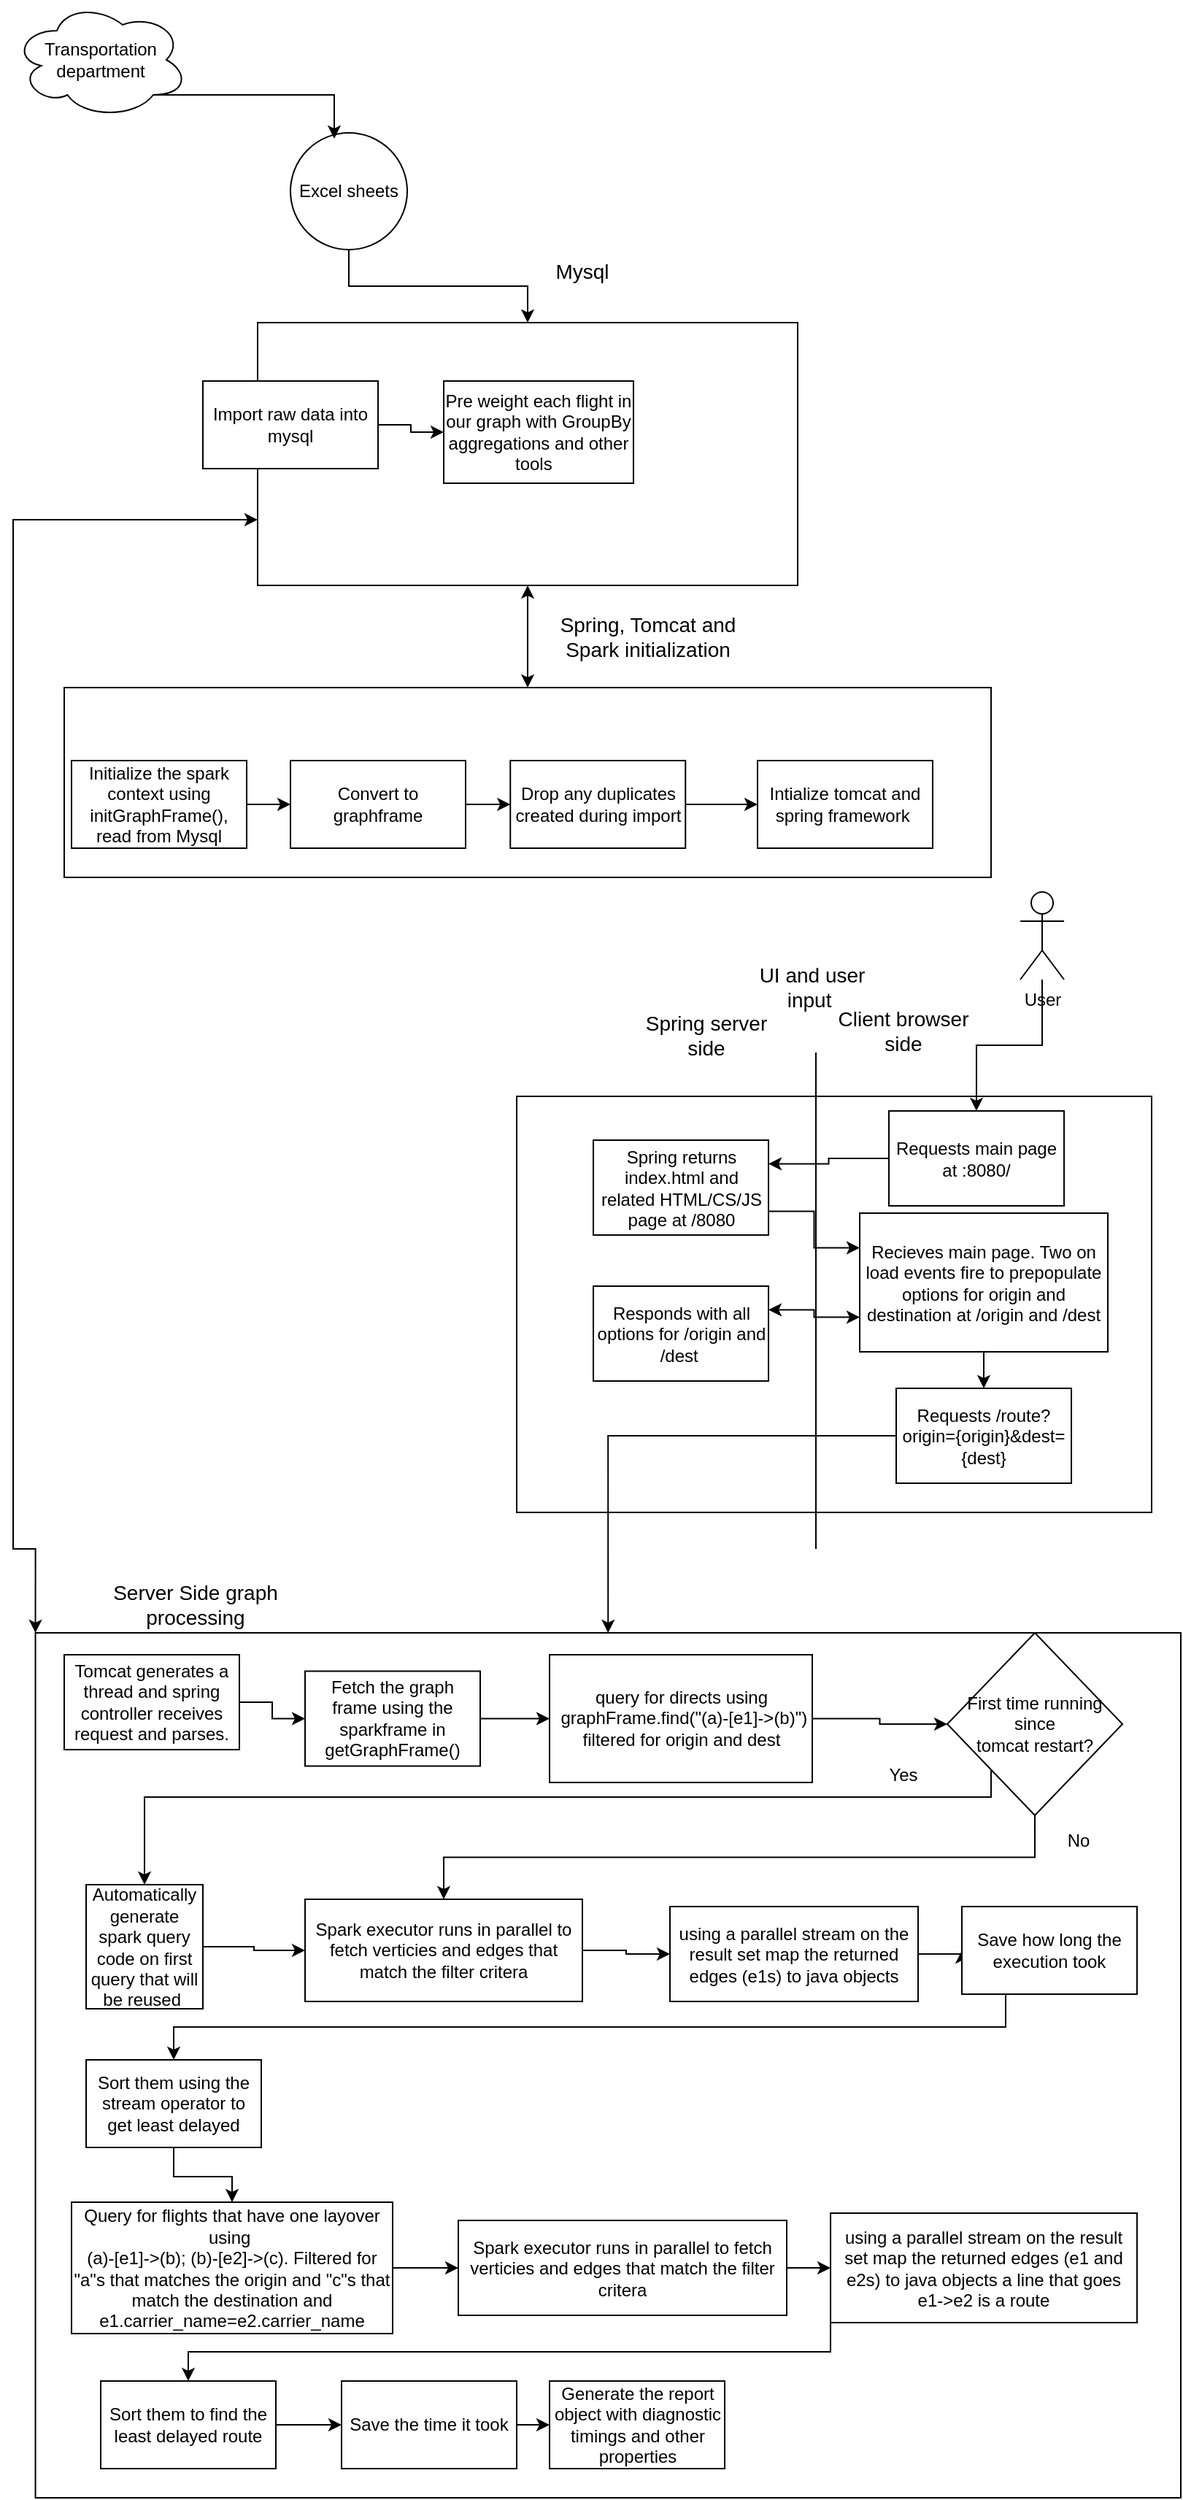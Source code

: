 <mxfile version="22.1.4" type="github">
  <diagram name="Page-1" id="JJKvroaF8k0bOpbIL52W">
    <mxGraphModel dx="930" dy="744" grid="1" gridSize="10" guides="1" tooltips="1" connect="1" arrows="1" fold="1" page="1" pageScale="1" pageWidth="850" pageHeight="1100" math="0" shadow="0">
      <root>
        <mxCell id="0" />
        <mxCell id="1" parent="0" />
        <mxCell id="FXpq7J4yFmvmXV9Q6pKy-30" value="" style="rounded=0;whiteSpace=wrap;html=1;" parent="1" vertex="1">
          <mxGeometry x="365.01" y="780" width="435" height="285" as="geometry" />
        </mxCell>
        <mxCell id="ejTTFvZG0yE6dTBXoJbS-35" style="edgeStyle=orthogonalEdgeStyle;rounded=0;orthogonalLoop=1;jettySize=auto;html=1;exitX=0.5;exitY=1;exitDx=0;exitDy=0;entryX=0.5;entryY=0;entryDx=0;entryDy=0;" parent="1" source="ejTTFvZG0yE6dTBXoJbS-1" target="ejTTFvZG0yE6dTBXoJbS-29" edge="1">
          <mxGeometry relative="1" as="geometry" />
        </mxCell>
        <mxCell id="ejTTFvZG0yE6dTBXoJbS-1" value="Excel sheets" style="ellipse;whiteSpace=wrap;html=1;aspect=fixed;" parent="1" vertex="1">
          <mxGeometry x="210" y="120" width="80" height="80" as="geometry" />
        </mxCell>
        <mxCell id="ejTTFvZG0yE6dTBXoJbS-3" style="edgeStyle=orthogonalEdgeStyle;rounded=0;orthogonalLoop=1;jettySize=auto;html=1;exitX=0.8;exitY=0.8;exitDx=0;exitDy=0;exitPerimeter=0;entryX=0.375;entryY=0.05;entryDx=0;entryDy=0;entryPerimeter=0;" parent="1" source="ejTTFvZG0yE6dTBXoJbS-2" target="ejTTFvZG0yE6dTBXoJbS-1" edge="1">
          <mxGeometry relative="1" as="geometry" />
        </mxCell>
        <mxCell id="ejTTFvZG0yE6dTBXoJbS-2" value="Transportation department" style="ellipse;shape=cloud;whiteSpace=wrap;html=1;" parent="1" vertex="1">
          <mxGeometry x="20" y="30" width="120" height="80" as="geometry" />
        </mxCell>
        <mxCell id="ejTTFvZG0yE6dTBXoJbS-13" value="" style="rounded=0;whiteSpace=wrap;html=1;" parent="1" vertex="1">
          <mxGeometry x="55" y="500" width="635" height="130" as="geometry" />
        </mxCell>
        <mxCell id="ejTTFvZG0yE6dTBXoJbS-24" style="edgeStyle=orthogonalEdgeStyle;rounded=0;orthogonalLoop=1;jettySize=auto;html=1;exitX=1;exitY=0.5;exitDx=0;exitDy=0;entryX=0;entryY=0.5;entryDx=0;entryDy=0;" parent="1" source="ejTTFvZG0yE6dTBXoJbS-14" target="ejTTFvZG0yE6dTBXoJbS-18" edge="1">
          <mxGeometry relative="1" as="geometry" />
        </mxCell>
        <mxCell id="ejTTFvZG0yE6dTBXoJbS-14" value="Initialize the spark context using initGraphFrame(), read from Mysql" style="rounded=0;whiteSpace=wrap;html=1;" parent="1" vertex="1">
          <mxGeometry x="60" y="550" width="120" height="60" as="geometry" />
        </mxCell>
        <mxCell id="-4SKLqk1sUC6Nr8ay7Aa-25" style="edgeStyle=orthogonalEdgeStyle;rounded=0;orthogonalLoop=1;jettySize=auto;html=1;exitX=1;exitY=0.5;exitDx=0;exitDy=0;entryX=0;entryY=0.5;entryDx=0;entryDy=0;" edge="1" parent="1" source="ejTTFvZG0yE6dTBXoJbS-18" target="-4SKLqk1sUC6Nr8ay7Aa-24">
          <mxGeometry relative="1" as="geometry" />
        </mxCell>
        <mxCell id="ejTTFvZG0yE6dTBXoJbS-18" value="Convert to graphframe" style="rounded=0;whiteSpace=wrap;html=1;" parent="1" vertex="1">
          <mxGeometry x="210" y="550" width="120" height="60" as="geometry" />
        </mxCell>
        <mxCell id="-4SKLqk1sUC6Nr8ay7Aa-1" style="edgeStyle=orthogonalEdgeStyle;rounded=0;orthogonalLoop=1;jettySize=auto;html=1;exitX=0;exitY=0.75;exitDx=0;exitDy=0;entryX=0;entryY=0;entryDx=0;entryDy=0;startArrow=classic;startFill=1;" edge="1" parent="1" source="ejTTFvZG0yE6dTBXoJbS-29" target="FXpq7J4yFmvmXV9Q6pKy-25">
          <mxGeometry relative="1" as="geometry">
            <mxPoint x="210" y="445" as="sourcePoint" />
            <mxPoint x="28.75" y="1015" as="targetPoint" />
            <Array as="points">
              <mxPoint x="20" y="385" />
              <mxPoint x="20" y="1090" />
              <mxPoint x="35" y="1090" />
            </Array>
          </mxGeometry>
        </mxCell>
        <mxCell id="-4SKLqk1sUC6Nr8ay7Aa-66" style="edgeStyle=orthogonalEdgeStyle;rounded=0;orthogonalLoop=1;jettySize=auto;html=1;exitX=0.5;exitY=1;exitDx=0;exitDy=0;entryX=0.5;entryY=0;entryDx=0;entryDy=0;startArrow=classic;startFill=1;" edge="1" parent="1" source="ejTTFvZG0yE6dTBXoJbS-29" target="ejTTFvZG0yE6dTBXoJbS-13">
          <mxGeometry relative="1" as="geometry" />
        </mxCell>
        <mxCell id="ejTTFvZG0yE6dTBXoJbS-29" value="" style="rounded=0;whiteSpace=wrap;html=1;" parent="1" vertex="1">
          <mxGeometry x="187.5" y="250" width="370" height="180" as="geometry" />
        </mxCell>
        <mxCell id="ejTTFvZG0yE6dTBXoJbS-36" style="edgeStyle=orthogonalEdgeStyle;rounded=0;orthogonalLoop=1;jettySize=auto;html=1;exitX=1;exitY=0.5;exitDx=0;exitDy=0;entryX=0;entryY=0.5;entryDx=0;entryDy=0;" parent="1" source="ejTTFvZG0yE6dTBXoJbS-31" target="ejTTFvZG0yE6dTBXoJbS-32" edge="1">
          <mxGeometry relative="1" as="geometry" />
        </mxCell>
        <mxCell id="ejTTFvZG0yE6dTBXoJbS-31" value="Import raw data into mysql" style="rounded=0;whiteSpace=wrap;html=1;" parent="1" vertex="1">
          <mxGeometry x="150" y="290" width="120" height="60" as="geometry" />
        </mxCell>
        <mxCell id="ejTTFvZG0yE6dTBXoJbS-32" value="Pre weight each flight in our graph with GroupBy aggregations and other tools&amp;nbsp;&amp;nbsp;" style="rounded=0;whiteSpace=wrap;html=1;" parent="1" vertex="1">
          <mxGeometry x="315" y="290" width="130" height="70" as="geometry" />
        </mxCell>
        <mxCell id="ejTTFvZG0yE6dTBXoJbS-37" value="&lt;font style=&quot;font-size: 14px;&quot;&gt;Mysql&lt;/font&gt;" style="text;html=1;strokeColor=none;fillColor=none;align=center;verticalAlign=middle;whiteSpace=wrap;rounded=0;" parent="1" vertex="1">
          <mxGeometry x="380" y="200" width="60" height="30" as="geometry" />
        </mxCell>
        <mxCell id="FXpq7J4yFmvmXV9Q6pKy-11" style="edgeStyle=orthogonalEdgeStyle;rounded=0;orthogonalLoop=1;jettySize=auto;html=1;" parent="1" source="FXpq7J4yFmvmXV9Q6pKy-2" target="FXpq7J4yFmvmXV9Q6pKy-12" edge="1">
          <mxGeometry relative="1" as="geometry">
            <mxPoint x="420.01" y="790" as="targetPoint" />
            <mxPoint x="710.01" y="740" as="sourcePoint" />
          </mxGeometry>
        </mxCell>
        <mxCell id="FXpq7J4yFmvmXV9Q6pKy-2" value="User" style="shape=umlActor;verticalLabelPosition=bottom;verticalAlign=top;html=1;outlineConnect=0;" parent="1" vertex="1">
          <mxGeometry x="710.01" y="640" width="30" height="60" as="geometry" />
        </mxCell>
        <mxCell id="FXpq7J4yFmvmXV9Q6pKy-5" value="Intialize tomcat and spring framework&amp;nbsp;" style="rounded=0;whiteSpace=wrap;html=1;" parent="1" vertex="1">
          <mxGeometry x="530" y="550" width="120" height="60" as="geometry" />
        </mxCell>
        <mxCell id="FXpq7J4yFmvmXV9Q6pKy-9" value="&lt;font style=&quot;font-size: 14px;&quot;&gt;Spring, Tomcat and Spark initialization&lt;/font&gt;" style="text;html=1;strokeColor=none;fillColor=none;align=center;verticalAlign=middle;whiteSpace=wrap;rounded=0;" parent="1" vertex="1">
          <mxGeometry x="380" y="450" width="150" height="30" as="geometry" />
        </mxCell>
        <mxCell id="FXpq7J4yFmvmXV9Q6pKy-33" style="edgeStyle=orthogonalEdgeStyle;rounded=0;orthogonalLoop=1;jettySize=auto;html=1;exitX=0;exitY=0.5;exitDx=0;exitDy=0;entryX=1;entryY=0.25;entryDx=0;entryDy=0;" parent="1" source="FXpq7J4yFmvmXV9Q6pKy-12" target="FXpq7J4yFmvmXV9Q6pKy-16" edge="1">
          <mxGeometry relative="1" as="geometry" />
        </mxCell>
        <mxCell id="FXpq7J4yFmvmXV9Q6pKy-12" value="Requests main page at :8080/" style="rounded=0;whiteSpace=wrap;html=1;" parent="1" vertex="1">
          <mxGeometry x="620.01" y="790" width="120" height="65" as="geometry" />
        </mxCell>
        <mxCell id="FXpq7J4yFmvmXV9Q6pKy-15" value="&lt;font style=&quot;font-size: 14px;&quot;&gt;UI and user input&amp;nbsp;&lt;br&gt;&lt;/font&gt;" style="text;html=1;strokeColor=none;fillColor=none;align=center;verticalAlign=middle;whiteSpace=wrap;rounded=0;" parent="1" vertex="1">
          <mxGeometry x="515.01" y="670" width="105" height="70" as="geometry" />
        </mxCell>
        <mxCell id="FXpq7J4yFmvmXV9Q6pKy-19" style="edgeStyle=orthogonalEdgeStyle;rounded=0;orthogonalLoop=1;jettySize=auto;html=1;exitX=1;exitY=0.75;exitDx=0;exitDy=0;entryX=0;entryY=0.25;entryDx=0;entryDy=0;" parent="1" source="FXpq7J4yFmvmXV9Q6pKy-16" target="FXpq7J4yFmvmXV9Q6pKy-18" edge="1">
          <mxGeometry relative="1" as="geometry" />
        </mxCell>
        <mxCell id="FXpq7J4yFmvmXV9Q6pKy-16" value="Spring returns index.html and related HTML/CS/JS page at /8080" style="rounded=0;whiteSpace=wrap;html=1;" parent="1" vertex="1">
          <mxGeometry x="417.51" y="810" width="120" height="65" as="geometry" />
        </mxCell>
        <mxCell id="FXpq7J4yFmvmXV9Q6pKy-21" style="edgeStyle=orthogonalEdgeStyle;rounded=0;orthogonalLoop=1;jettySize=auto;html=1;exitX=0;exitY=0.75;exitDx=0;exitDy=0;entryX=1;entryY=0.25;entryDx=0;entryDy=0;startArrow=classic;startFill=1;" parent="1" source="FXpq7J4yFmvmXV9Q6pKy-18" target="FXpq7J4yFmvmXV9Q6pKy-20" edge="1">
          <mxGeometry relative="1" as="geometry" />
        </mxCell>
        <mxCell id="FXpq7J4yFmvmXV9Q6pKy-26" style="edgeStyle=orthogonalEdgeStyle;rounded=0;orthogonalLoop=1;jettySize=auto;html=1;exitX=0.5;exitY=1;exitDx=0;exitDy=0;entryX=0.5;entryY=0;entryDx=0;entryDy=0;" parent="1" source="FXpq7J4yFmvmXV9Q6pKy-18" target="FXpq7J4yFmvmXV9Q6pKy-23" edge="1">
          <mxGeometry relative="1" as="geometry" />
        </mxCell>
        <mxCell id="FXpq7J4yFmvmXV9Q6pKy-18" value="Recieves main page. Two on load events fire to prepopulate options for origin and destination at /origin and /dest" style="rounded=0;whiteSpace=wrap;html=1;" parent="1" vertex="1">
          <mxGeometry x="600.01" y="860" width="170" height="95" as="geometry" />
        </mxCell>
        <mxCell id="FXpq7J4yFmvmXV9Q6pKy-20" value="Responds with all options for /origin and /dest&amp;nbsp;" style="rounded=0;whiteSpace=wrap;html=1;" parent="1" vertex="1">
          <mxGeometry x="417.51" y="910" width="120" height="65" as="geometry" />
        </mxCell>
        <mxCell id="FXpq7J4yFmvmXV9Q6pKy-29" style="edgeStyle=orthogonalEdgeStyle;rounded=0;orthogonalLoop=1;jettySize=auto;html=1;exitX=0;exitY=0.5;exitDx=0;exitDy=0;entryX=0.5;entryY=0;entryDx=0;entryDy=0;" parent="1" source="FXpq7J4yFmvmXV9Q6pKy-23" target="FXpq7J4yFmvmXV9Q6pKy-25" edge="1">
          <mxGeometry relative="1" as="geometry" />
        </mxCell>
        <mxCell id="FXpq7J4yFmvmXV9Q6pKy-23" value="Requests /route?origin={origin}&amp;amp;dest={dest}" style="rounded=0;whiteSpace=wrap;html=1;" parent="1" vertex="1">
          <mxGeometry x="625.01" y="980" width="120" height="65" as="geometry" />
        </mxCell>
        <mxCell id="FXpq7J4yFmvmXV9Q6pKy-25" value="" style="rounded=0;whiteSpace=wrap;html=1;" parent="1" vertex="1">
          <mxGeometry x="35.27" y="1147.5" width="784.73" height="592.5" as="geometry" />
        </mxCell>
        <mxCell id="FXpq7J4yFmvmXV9Q6pKy-31" value="" style="endArrow=none;html=1;rounded=0;" parent="1" edge="1">
          <mxGeometry width="50" height="50" relative="1" as="geometry">
            <mxPoint x="570" y="1090" as="sourcePoint" />
            <mxPoint x="570.01" y="750" as="targetPoint" />
          </mxGeometry>
        </mxCell>
        <mxCell id="FXpq7J4yFmvmXV9Q6pKy-32" value="&lt;font style=&quot;font-size: 14px;&quot;&gt;Client browser side&lt;/font&gt;" style="text;html=1;strokeColor=none;fillColor=none;align=center;verticalAlign=middle;whiteSpace=wrap;rounded=0;" parent="1" vertex="1">
          <mxGeometry x="580.01" y="720" width="100" height="30" as="geometry" />
        </mxCell>
        <mxCell id="FXpq7J4yFmvmXV9Q6pKy-34" value="&lt;font style=&quot;font-size: 14px;&quot;&gt;Spring server side&lt;/font&gt;" style="text;html=1;strokeColor=none;fillColor=none;align=center;verticalAlign=middle;whiteSpace=wrap;rounded=0;" parent="1" vertex="1">
          <mxGeometry x="440" y="720" width="110" height="35" as="geometry" />
        </mxCell>
        <mxCell id="-4SKLqk1sUC6Nr8ay7Aa-2" value="&lt;font style=&quot;font-size: 14px;&quot;&gt;Server Side graph processing&lt;/font&gt;" style="text;html=1;strokeColor=none;fillColor=none;align=center;verticalAlign=middle;whiteSpace=wrap;rounded=0;" vertex="1" parent="1">
          <mxGeometry x="70" y="1110" width="150" height="35" as="geometry" />
        </mxCell>
        <mxCell id="-4SKLqk1sUC6Nr8ay7Aa-32" style="edgeStyle=orthogonalEdgeStyle;rounded=0;orthogonalLoop=1;jettySize=auto;html=1;exitX=0;exitY=1;exitDx=0;exitDy=0;entryX=0.5;entryY=0;entryDx=0;entryDy=0;" edge="1" parent="1" source="-4SKLqk1sUC6Nr8ay7Aa-3" target="-4SKLqk1sUC6Nr8ay7Aa-4">
          <mxGeometry relative="1" as="geometry">
            <Array as="points">
              <mxPoint x="690" y="1260" />
              <mxPoint x="110" y="1260" />
            </Array>
          </mxGeometry>
        </mxCell>
        <mxCell id="-4SKLqk1sUC6Nr8ay7Aa-33" style="edgeStyle=orthogonalEdgeStyle;rounded=0;orthogonalLoop=1;jettySize=auto;html=1;exitX=0.5;exitY=1;exitDx=0;exitDy=0;entryX=0.5;entryY=0;entryDx=0;entryDy=0;" edge="1" parent="1" source="-4SKLqk1sUC6Nr8ay7Aa-3" target="-4SKLqk1sUC6Nr8ay7Aa-10">
          <mxGeometry relative="1" as="geometry" />
        </mxCell>
        <mxCell id="-4SKLqk1sUC6Nr8ay7Aa-3" value="First time running since &lt;br&gt;tomcat restart?" style="rhombus;whiteSpace=wrap;html=1;" vertex="1" parent="1">
          <mxGeometry x="660.01" y="1147.5" width="120" height="125" as="geometry" />
        </mxCell>
        <mxCell id="-4SKLqk1sUC6Nr8ay7Aa-11" style="edgeStyle=orthogonalEdgeStyle;rounded=0;orthogonalLoop=1;jettySize=auto;html=1;exitX=1;exitY=0.5;exitDx=0;exitDy=0;entryX=0;entryY=0.5;entryDx=0;entryDy=0;" edge="1" parent="1" source="-4SKLqk1sUC6Nr8ay7Aa-4" target="-4SKLqk1sUC6Nr8ay7Aa-10">
          <mxGeometry relative="1" as="geometry" />
        </mxCell>
        <mxCell id="-4SKLqk1sUC6Nr8ay7Aa-4" value="Automatically generate spark query code on first query that will be reused&amp;nbsp;" style="whiteSpace=wrap;html=1;aspect=fixed;" vertex="1" parent="1">
          <mxGeometry x="70.0" y="1320" width="80" height="85" as="geometry" />
        </mxCell>
        <mxCell id="-4SKLqk1sUC6Nr8ay7Aa-6" value="Yes" style="text;html=1;strokeColor=none;fillColor=none;align=center;verticalAlign=middle;whiteSpace=wrap;rounded=0;" vertex="1" parent="1">
          <mxGeometry x="600.01" y="1227.5" width="60" height="35" as="geometry" />
        </mxCell>
        <mxCell id="-4SKLqk1sUC6Nr8ay7Aa-7" value="No" style="text;html=1;strokeColor=none;fillColor=none;align=center;verticalAlign=middle;whiteSpace=wrap;rounded=0;" vertex="1" parent="1">
          <mxGeometry x="720.01" y="1272.5" width="60" height="35" as="geometry" />
        </mxCell>
        <mxCell id="-4SKLqk1sUC6Nr8ay7Aa-35" style="edgeStyle=orthogonalEdgeStyle;rounded=0;orthogonalLoop=1;jettySize=auto;html=1;exitX=1;exitY=0.5;exitDx=0;exitDy=0;entryX=0;entryY=0.5;entryDx=0;entryDy=0;" edge="1" parent="1" source="-4SKLqk1sUC6Nr8ay7Aa-10" target="-4SKLqk1sUC6Nr8ay7Aa-34">
          <mxGeometry relative="1" as="geometry" />
        </mxCell>
        <mxCell id="-4SKLqk1sUC6Nr8ay7Aa-10" value="Spark executor runs in parallel to fetch verticies and edges that match the filter critera" style="rounded=0;whiteSpace=wrap;html=1;" vertex="1" parent="1">
          <mxGeometry x="220" y="1330" width="190" height="70" as="geometry" />
        </mxCell>
        <mxCell id="-4SKLqk1sUC6Nr8ay7Aa-20" style="edgeStyle=orthogonalEdgeStyle;rounded=0;orthogonalLoop=1;jettySize=auto;html=1;exitX=1;exitY=0.5;exitDx=0;exitDy=0;entryX=0;entryY=0.5;entryDx=0;entryDy=0;" edge="1" parent="1" source="-4SKLqk1sUC6Nr8ay7Aa-16" target="-4SKLqk1sUC6Nr8ay7Aa-19">
          <mxGeometry relative="1" as="geometry" />
        </mxCell>
        <mxCell id="-4SKLqk1sUC6Nr8ay7Aa-16" value="Tomcat generates a thread and spring controller receives request and parses." style="rounded=0;whiteSpace=wrap;html=1;" vertex="1" parent="1">
          <mxGeometry x="55" y="1162.5" width="120" height="65" as="geometry" />
        </mxCell>
        <mxCell id="-4SKLqk1sUC6Nr8ay7Aa-28" style="edgeStyle=orthogonalEdgeStyle;rounded=0;orthogonalLoop=1;jettySize=auto;html=1;exitX=1;exitY=0.5;exitDx=0;exitDy=0;entryX=0;entryY=0.5;entryDx=0;entryDy=0;" edge="1" parent="1" source="-4SKLqk1sUC6Nr8ay7Aa-19" target="-4SKLqk1sUC6Nr8ay7Aa-27">
          <mxGeometry relative="1" as="geometry" />
        </mxCell>
        <mxCell id="-4SKLqk1sUC6Nr8ay7Aa-19" value="Fetch the graph frame using the sparkframe in getGraphFrame()" style="rounded=0;whiteSpace=wrap;html=1;" vertex="1" parent="1">
          <mxGeometry x="220" y="1173.75" width="120" height="65" as="geometry" />
        </mxCell>
        <mxCell id="-4SKLqk1sUC6Nr8ay7Aa-26" style="edgeStyle=orthogonalEdgeStyle;rounded=0;orthogonalLoop=1;jettySize=auto;html=1;exitX=1;exitY=0.5;exitDx=0;exitDy=0;entryX=0;entryY=0.5;entryDx=0;entryDy=0;" edge="1" parent="1" source="-4SKLqk1sUC6Nr8ay7Aa-24" target="FXpq7J4yFmvmXV9Q6pKy-5">
          <mxGeometry relative="1" as="geometry" />
        </mxCell>
        <mxCell id="-4SKLqk1sUC6Nr8ay7Aa-24" value="Drop any duplicates created during import" style="rounded=0;whiteSpace=wrap;html=1;" vertex="1" parent="1">
          <mxGeometry x="360.63" y="550" width="120" height="60" as="geometry" />
        </mxCell>
        <mxCell id="-4SKLqk1sUC6Nr8ay7Aa-30" style="edgeStyle=orthogonalEdgeStyle;rounded=0;orthogonalLoop=1;jettySize=auto;html=1;exitX=1;exitY=0.5;exitDx=0;exitDy=0;entryX=0;entryY=0.5;entryDx=0;entryDy=0;" edge="1" parent="1" source="-4SKLqk1sUC6Nr8ay7Aa-27" target="-4SKLqk1sUC6Nr8ay7Aa-3">
          <mxGeometry relative="1" as="geometry" />
        </mxCell>
        <mxCell id="-4SKLqk1sUC6Nr8ay7Aa-27" value="query for directs using&lt;br&gt;&amp;nbsp;graphFrame.find(&quot;(a)-[e1]-&amp;gt;(b)&quot;) filtered for origin and dest" style="rounded=0;whiteSpace=wrap;html=1;" vertex="1" parent="1">
          <mxGeometry x="387.51" y="1162.5" width="180" height="87.5" as="geometry" />
        </mxCell>
        <mxCell id="-4SKLqk1sUC6Nr8ay7Aa-37" style="edgeStyle=orthogonalEdgeStyle;rounded=0;orthogonalLoop=1;jettySize=auto;html=1;exitX=1;exitY=0.5;exitDx=0;exitDy=0;entryX=0;entryY=0.5;entryDx=0;entryDy=0;" edge="1" parent="1" source="-4SKLqk1sUC6Nr8ay7Aa-34" target="-4SKLqk1sUC6Nr8ay7Aa-36">
          <mxGeometry relative="1" as="geometry" />
        </mxCell>
        <mxCell id="-4SKLqk1sUC6Nr8ay7Aa-34" value="using a parallel stream on the result set map the returned edges (e1s) to java objects" style="rounded=0;whiteSpace=wrap;html=1;" vertex="1" parent="1">
          <mxGeometry x="470" y="1335" width="170" height="65" as="geometry" />
        </mxCell>
        <mxCell id="-4SKLqk1sUC6Nr8ay7Aa-50" style="edgeStyle=orthogonalEdgeStyle;rounded=0;orthogonalLoop=1;jettySize=auto;html=1;exitX=0.25;exitY=1;exitDx=0;exitDy=0;entryX=0.5;entryY=0;entryDx=0;entryDy=0;" edge="1" parent="1" source="-4SKLqk1sUC6Nr8ay7Aa-36" target="-4SKLqk1sUC6Nr8ay7Aa-48">
          <mxGeometry relative="1" as="geometry" />
        </mxCell>
        <mxCell id="-4SKLqk1sUC6Nr8ay7Aa-36" value="Save how long the execution took" style="rounded=0;whiteSpace=wrap;html=1;" vertex="1" parent="1">
          <mxGeometry x="670" y="1335" width="120" height="60" as="geometry" />
        </mxCell>
        <mxCell id="-4SKLqk1sUC6Nr8ay7Aa-42" style="edgeStyle=orthogonalEdgeStyle;rounded=0;orthogonalLoop=1;jettySize=auto;html=1;exitX=1;exitY=0.5;exitDx=0;exitDy=0;entryX=0;entryY=0.5;entryDx=0;entryDy=0;" edge="1" parent="1" source="-4SKLqk1sUC6Nr8ay7Aa-38" target="-4SKLqk1sUC6Nr8ay7Aa-41">
          <mxGeometry relative="1" as="geometry" />
        </mxCell>
        <mxCell id="-4SKLqk1sUC6Nr8ay7Aa-38" value="Query for flights that have one layover using&amp;nbsp;&lt;br&gt;(a)-[e1]-&amp;gt;(b); (b)-[e2]-&amp;gt;(c). Filtered for &quot;a&quot;s that matches the origin and &quot;c&quot;s that match the destination and e1.carrier_name=e2.carrier_name" style="rounded=0;whiteSpace=wrap;html=1;" vertex="1" parent="1">
          <mxGeometry x="60" y="1537.5" width="220" height="90" as="geometry" />
        </mxCell>
        <mxCell id="-4SKLqk1sUC6Nr8ay7Aa-45" style="edgeStyle=orthogonalEdgeStyle;rounded=0;orthogonalLoop=1;jettySize=auto;html=1;exitX=1;exitY=0.5;exitDx=0;exitDy=0;entryX=0;entryY=0.5;entryDx=0;entryDy=0;" edge="1" parent="1" source="-4SKLqk1sUC6Nr8ay7Aa-41" target="-4SKLqk1sUC6Nr8ay7Aa-43">
          <mxGeometry relative="1" as="geometry" />
        </mxCell>
        <mxCell id="-4SKLqk1sUC6Nr8ay7Aa-41" value="Spark executor runs in parallel to fetch verticies and edges that match the filter critera" style="rounded=0;whiteSpace=wrap;html=1;" vertex="1" parent="1">
          <mxGeometry x="325" y="1550" width="225" height="65" as="geometry" />
        </mxCell>
        <mxCell id="-4SKLqk1sUC6Nr8ay7Aa-54" style="edgeStyle=orthogonalEdgeStyle;rounded=0;orthogonalLoop=1;jettySize=auto;html=1;exitX=0;exitY=1;exitDx=0;exitDy=0;entryX=0.5;entryY=0;entryDx=0;entryDy=0;" edge="1" parent="1" source="-4SKLqk1sUC6Nr8ay7Aa-43" target="-4SKLqk1sUC6Nr8ay7Aa-53">
          <mxGeometry relative="1" as="geometry" />
        </mxCell>
        <mxCell id="-4SKLqk1sUC6Nr8ay7Aa-43" value="using a parallel stream on the result set map the returned edges (e1 and e2s) to java objects a line that goes e1-&amp;gt;e2 is a route" style="rounded=0;whiteSpace=wrap;html=1;" vertex="1" parent="1">
          <mxGeometry x="580.02" y="1545" width="209.99" height="75" as="geometry" />
        </mxCell>
        <mxCell id="-4SKLqk1sUC6Nr8ay7Aa-52" style="edgeStyle=orthogonalEdgeStyle;rounded=0;orthogonalLoop=1;jettySize=auto;html=1;exitX=0.5;exitY=1;exitDx=0;exitDy=0;entryX=0.5;entryY=0;entryDx=0;entryDy=0;" edge="1" parent="1" source="-4SKLqk1sUC6Nr8ay7Aa-48" target="-4SKLqk1sUC6Nr8ay7Aa-38">
          <mxGeometry relative="1" as="geometry" />
        </mxCell>
        <mxCell id="-4SKLqk1sUC6Nr8ay7Aa-48" value="Sort them using the stream operator to get least delayed" style="rounded=0;whiteSpace=wrap;html=1;" vertex="1" parent="1">
          <mxGeometry x="70" y="1440" width="120" height="60" as="geometry" />
        </mxCell>
        <mxCell id="-4SKLqk1sUC6Nr8ay7Aa-56" style="edgeStyle=orthogonalEdgeStyle;rounded=0;orthogonalLoop=1;jettySize=auto;html=1;exitX=1;exitY=0.5;exitDx=0;exitDy=0;entryX=0;entryY=0.5;entryDx=0;entryDy=0;" edge="1" parent="1" source="-4SKLqk1sUC6Nr8ay7Aa-53" target="-4SKLqk1sUC6Nr8ay7Aa-55">
          <mxGeometry relative="1" as="geometry" />
        </mxCell>
        <mxCell id="-4SKLqk1sUC6Nr8ay7Aa-53" value="Sort them to find the least delayed route" style="rounded=0;whiteSpace=wrap;html=1;" vertex="1" parent="1">
          <mxGeometry x="80" y="1660" width="120" height="60" as="geometry" />
        </mxCell>
        <mxCell id="-4SKLqk1sUC6Nr8ay7Aa-58" style="edgeStyle=orthogonalEdgeStyle;rounded=0;orthogonalLoop=1;jettySize=auto;html=1;exitX=1;exitY=0.5;exitDx=0;exitDy=0;entryX=0;entryY=0.5;entryDx=0;entryDy=0;" edge="1" parent="1" source="-4SKLqk1sUC6Nr8ay7Aa-55" target="-4SKLqk1sUC6Nr8ay7Aa-57">
          <mxGeometry relative="1" as="geometry" />
        </mxCell>
        <mxCell id="-4SKLqk1sUC6Nr8ay7Aa-55" value="Save the time it took" style="rounded=0;whiteSpace=wrap;html=1;" vertex="1" parent="1">
          <mxGeometry x="245" y="1660" width="120" height="60" as="geometry" />
        </mxCell>
        <mxCell id="-4SKLqk1sUC6Nr8ay7Aa-57" value="Generate the report object with diagnostic timings and other properties" style="rounded=0;whiteSpace=wrap;html=1;" vertex="1" parent="1">
          <mxGeometry x="387.51" y="1660" width="120" height="60" as="geometry" />
        </mxCell>
      </root>
    </mxGraphModel>
  </diagram>
</mxfile>
